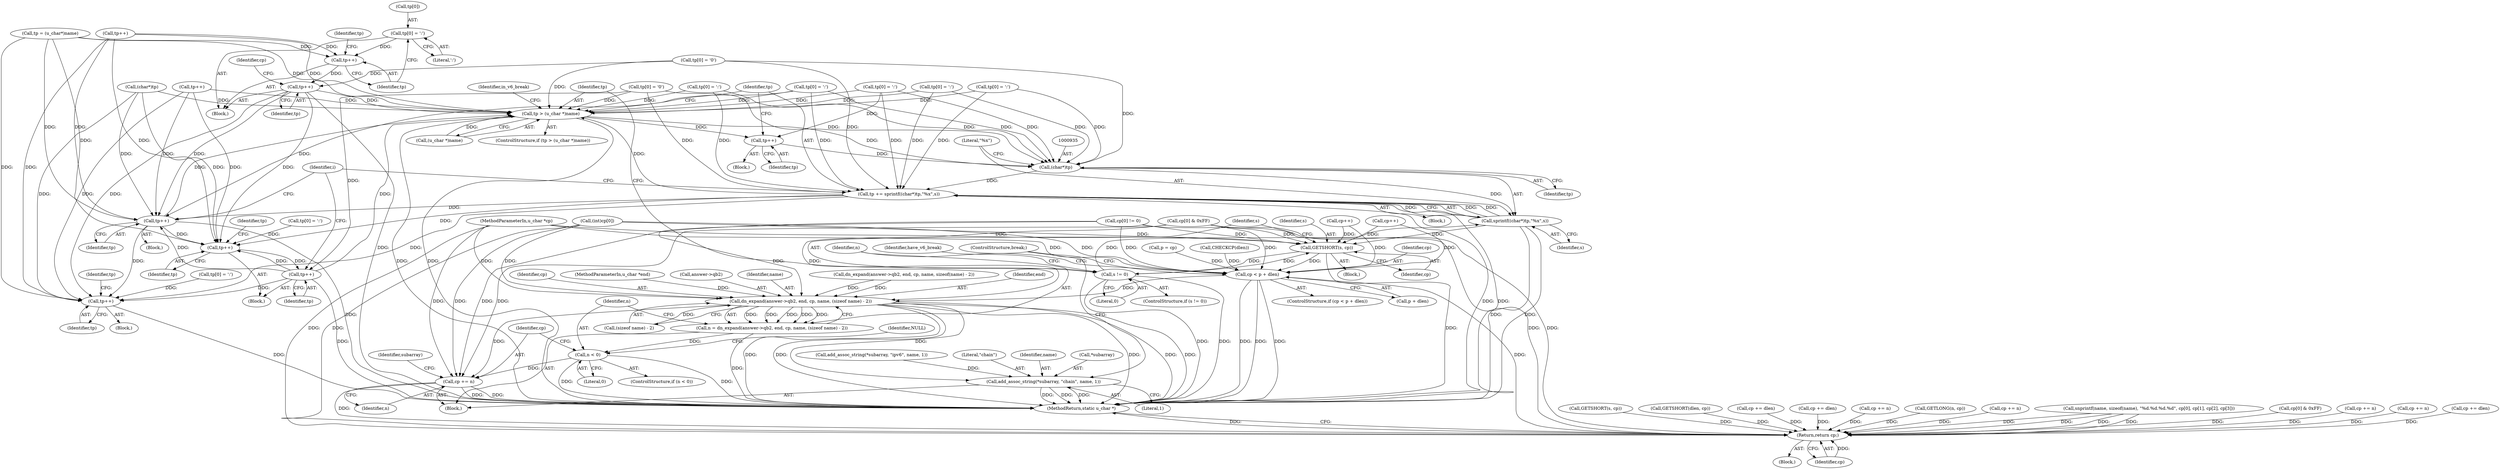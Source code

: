 digraph "0_php-src_2fefae47716d501aec41c1102f3fd4531f070b05_0@array" {
"1000874" [label="(Call,tp[0] = ':')"];
"1000879" [label="(Call,tp++)"];
"1000886" [label="(Call,tp++)"];
"1000915" [label="(Call,tp > (u_char *)name)"];
"1000929" [label="(Call,tp++)"];
"1000934" [label="(Call,(char*)tp)"];
"1000931" [label="(Call,tp += sprintf((char*)tp,\"%x\",s))"];
"1000956" [label="(Call,tp++)"];
"1000968" [label="(Call,tp++)"];
"1000975" [label="(Call,tp++)"];
"1000987" [label="(Call,tp++)"];
"1000933" [label="(Call,sprintf((char*)tp,\"%x\",s))"];
"1000906" [label="(Call,GETSHORT(s, cp))"];
"1000910" [label="(Call,s != 0)"];
"1001001" [label="(Call,cp < p + dlen)"];
"1001009" [label="(Call,dn_expand(answer->qb2, end, cp, name, (sizeof name) - 2))"];
"1001007" [label="(Call,n = dn_expand(answer->qb2, end, cp, name, (sizeof name) - 2))"];
"1001021" [label="(Call,n < 0)"];
"1001027" [label="(Call,cp += n)"];
"1001245" [label="(Return,return cp;)"];
"1001030" [label="(Call,add_assoc_string(*subarray, \"chain\", name, 1))"];
"1000889" [label="(Identifier,cp)"];
"1001032" [label="(Identifier,subarray)"];
"1001000" [label="(ControlStructure,if (cp < p + dlen))"];
"1000113" [label="(Block,)"];
"1000879" [label="(Call,tp++)"];
"1000874" [label="(Call,tp[0] = ':')"];
"1000930" [label="(Identifier,tp)"];
"1000920" [label="(Block,)"];
"1000970" [label="(Call,tp[0] = '0')"];
"1001013" [label="(Identifier,end)"];
"1001033" [label="(Literal,\"chain\")"];
"1000773" [label="(Call,(int)cp[0])"];
"1001014" [label="(Identifier,cp)"];
"1000936" [label="(Identifier,tp)"];
"1000657" [label="(Call,GETSHORT(s, cp))"];
"1001023" [label="(Literal,0)"];
"1001003" [label="(Call,p + dlen)"];
"1000165" [label="(Call,GETSHORT(dlen, cp))"];
"1000969" [label="(Identifier,tp)"];
"1001241" [label="(Call,cp += dlen)"];
"1000886" [label="(Call,tp++)"];
"1000957" [label="(Identifier,tp)"];
"1001008" [label="(Identifier,n)"];
"1001034" [label="(Identifier,name)"];
"1000929" [label="(Call,tp++)"];
"1001001" [label="(Call,cp < p + dlen)"];
"1000951" [label="(Call,tp[0] = ':')"];
"1001006" [label="(Block,)"];
"1000888" [label="(Call,cp++)"];
"1001031" [label="(Call,*subarray)"];
"1000107" [label="(MethodParameterIn,u_char *end)"];
"1000909" [label="(ControlStructure,if (s != 0))"];
"1001010" [label="(Call,answer->qb2)"];
"1000106" [label="(MethodParameterIn,u_char *cp)"];
"1000275" [label="(Call,cp += dlen)"];
"1000913" [label="(Block,)"];
"1001016" [label="(Call,(sizeof name) - 2)"];
"1001026" [label="(Identifier,NULL)"];
"1000917" [label="(Call,(u_char *)name)"];
"1000911" [label="(Identifier,s)"];
"1000875" [label="(Call,tp[0])"];
"1000962" [label="(Block,)"];
"1001245" [label="(Return,return cp;)"];
"1000938" [label="(Identifier,s)"];
"1000987" [label="(Call,tp++)"];
"1000906" [label="(Call,GETSHORT(s, cp))"];
"1000916" [label="(Identifier,tp)"];
"1000802" [label="(Call,tp[0] = ':')"];
"1000786" [label="(Call,tp = (u_char*)name)"];
"1000914" [label="(ControlStructure,if (tp > (u_char *)name))"];
"1000972" [label="(Identifier,tp)"];
"1000922" [label="(Identifier,in_v6_break)"];
"1001002" [label="(Identifier,cp)"];
"1000903" [label="(Block,)"];
"1001021" [label="(Call,n < 0)"];
"1000779" [label="(Call,cp++)"];
"1000968" [label="(Call,tp++)"];
"1000833" [label="(Call,tp[0] = ':')"];
"1000414" [label="(Call,cp += n)"];
"1000759" [label="(Call,p = cp)"];
"1000628" [label="(Call,GETLONG(n, cp))"];
"1000841" [label="(Call,(char*)tp)"];
"1000352" [label="(Call,cp += n)"];
"1000252" [label="(Call,snprintf(name, sizeof(name), \"%d.%d.%d.%d\", cp[0], cp[1], cp[2], cp[3]))"];
"1000924" [label="(Call,tp[0] = ':')"];
"1000880" [label="(Identifier,tp)"];
"1000908" [label="(Identifier,cp)"];
"1000902" [label="(Identifier,i)"];
"1000982" [label="(Call,tp[0] = ':')"];
"1001183" [label="(Call,cp[0] & 0xFF)"];
"1000944" [label="(Block,)"];
"1001246" [label="(Identifier,cp)"];
"1001022" [label="(Identifier,n)"];
"1001224" [label="(Call,cp += n)"];
"1001027" [label="(Call,cp += n)"];
"1001020" [label="(ControlStructure,if (n < 0))"];
"1000915" [label="(Call,tp > (u_char *)name)"];
"1001092" [label="(Call,cp += n)"];
"1000511" [label="(Call,cp += dlen)"];
"1000807" [label="(Call,tp++)"];
"1000862" [label="(Call,tp[0] = ':')"];
"1000994" [label="(Call,add_assoc_string(*subarray, \"ipv6\", name, 1))"];
"1001028" [label="(Identifier,cp)"];
"1000912" [label="(Literal,0)"];
"1001009" [label="(Call,dn_expand(answer->qb2, end, cp, name, (sizeof name) - 2))"];
"1000963" [label="(Call,tp[0] = ':')"];
"1001029" [label="(Identifier,n)"];
"1001030" [label="(Call,add_assoc_string(*subarray, \"chain\", name, 1))"];
"1000932" [label="(Identifier,tp)"];
"1000873" [label="(Block,)"];
"1000981" [label="(Block,)"];
"1000937" [label="(Literal,\"%x\")"];
"1000943" [label="(Identifier,have_v6_break)"];
"1000878" [label="(Literal,':')"];
"1000991" [label="(Identifier,tp)"];
"1001035" [label="(Literal,1)"];
"1000817" [label="(Call,cp[0] != 0)"];
"1000910" [label="(Call,s != 0)"];
"1000867" [label="(Call,tp++)"];
"1001015" [label="(Identifier,name)"];
"1000975" [label="(Call,tp++)"];
"1000136" [label="(Call,dn_expand(answer->qb2, end, cp, name, sizeof(name) - 2))"];
"1000881" [label="(Call,tp[0] = '0')"];
"1000988" [label="(Identifier,tp)"];
"1000883" [label="(Identifier,tp)"];
"1000907" [label="(Identifier,s)"];
"1001247" [label="(MethodReturn,static u_char *)"];
"1000931" [label="(Call,tp += sprintf((char*)tp,\"%x\",s))"];
"1000845" [label="(Call,cp[0] & 0xFF)"];
"1001007" [label="(Call,n = dn_expand(answer->qb2, end, cp, name, (sizeof name) - 2))"];
"1001036" [label="(ControlStructure,break;)"];
"1000956" [label="(Call,tp++)"];
"1000933" [label="(Call,sprintf((char*)tp,\"%x\",s))"];
"1000168" [label="(Call,CHECKCP(dlen))"];
"1000976" [label="(Identifier,tp)"];
"1000934" [label="(Call,(char*)tp)"];
"1000887" [label="(Identifier,tp)"];
"1000874" -> "1000873"  [label="AST: "];
"1000874" -> "1000878"  [label="CFG: "];
"1000875" -> "1000874"  [label="AST: "];
"1000878" -> "1000874"  [label="AST: "];
"1000880" -> "1000874"  [label="CFG: "];
"1000874" -> "1000879"  [label="DDG: "];
"1000879" -> "1000873"  [label="AST: "];
"1000879" -> "1000880"  [label="CFG: "];
"1000880" -> "1000879"  [label="AST: "];
"1000883" -> "1000879"  [label="CFG: "];
"1000807" -> "1000879"  [label="DDG: "];
"1000786" -> "1000879"  [label="DDG: "];
"1000879" -> "1000886"  [label="DDG: "];
"1000886" -> "1000873"  [label="AST: "];
"1000886" -> "1000887"  [label="CFG: "];
"1000887" -> "1000886"  [label="AST: "];
"1000889" -> "1000886"  [label="CFG: "];
"1000886" -> "1001247"  [label="DDG: "];
"1000881" -> "1000886"  [label="DDG: "];
"1000886" -> "1000915"  [label="DDG: "];
"1000886" -> "1000956"  [label="DDG: "];
"1000886" -> "1000968"  [label="DDG: "];
"1000886" -> "1000987"  [label="DDG: "];
"1000915" -> "1000914"  [label="AST: "];
"1000915" -> "1000917"  [label="CFG: "];
"1000916" -> "1000915"  [label="AST: "];
"1000917" -> "1000915"  [label="AST: "];
"1000922" -> "1000915"  [label="CFG: "];
"1000932" -> "1000915"  [label="CFG: "];
"1000915" -> "1001247"  [label="DDG: "];
"1000915" -> "1001247"  [label="DDG: "];
"1000841" -> "1000915"  [label="DDG: "];
"1000802" -> "1000915"  [label="DDG: "];
"1000924" -> "1000915"  [label="DDG: "];
"1000956" -> "1000915"  [label="DDG: "];
"1000881" -> "1000915"  [label="DDG: "];
"1000862" -> "1000915"  [label="DDG: "];
"1000867" -> "1000915"  [label="DDG: "];
"1000931" -> "1000915"  [label="DDG: "];
"1000975" -> "1000915"  [label="DDG: "];
"1000807" -> "1000915"  [label="DDG: "];
"1000833" -> "1000915"  [label="DDG: "];
"1000951" -> "1000915"  [label="DDG: "];
"1000786" -> "1000915"  [label="DDG: "];
"1000970" -> "1000915"  [label="DDG: "];
"1000917" -> "1000915"  [label="DDG: "];
"1000915" -> "1000929"  [label="DDG: "];
"1000915" -> "1000934"  [label="DDG: "];
"1000929" -> "1000920"  [label="AST: "];
"1000929" -> "1000930"  [label="CFG: "];
"1000930" -> "1000929"  [label="AST: "];
"1000932" -> "1000929"  [label="CFG: "];
"1000924" -> "1000929"  [label="DDG: "];
"1000929" -> "1000934"  [label="DDG: "];
"1000934" -> "1000933"  [label="AST: "];
"1000934" -> "1000936"  [label="CFG: "];
"1000935" -> "1000934"  [label="AST: "];
"1000936" -> "1000934"  [label="AST: "];
"1000937" -> "1000934"  [label="CFG: "];
"1000934" -> "1000931"  [label="DDG: "];
"1000934" -> "1000933"  [label="DDG: "];
"1000833" -> "1000934"  [label="DDG: "];
"1000802" -> "1000934"  [label="DDG: "];
"1000924" -> "1000934"  [label="DDG: "];
"1000951" -> "1000934"  [label="DDG: "];
"1000970" -> "1000934"  [label="DDG: "];
"1000862" -> "1000934"  [label="DDG: "];
"1000881" -> "1000934"  [label="DDG: "];
"1000931" -> "1000913"  [label="AST: "];
"1000931" -> "1000933"  [label="CFG: "];
"1000932" -> "1000931"  [label="AST: "];
"1000933" -> "1000931"  [label="AST: "];
"1000902" -> "1000931"  [label="CFG: "];
"1000931" -> "1001247"  [label="DDG: "];
"1000931" -> "1001247"  [label="DDG: "];
"1000933" -> "1000931"  [label="DDG: "];
"1000933" -> "1000931"  [label="DDG: "];
"1000933" -> "1000931"  [label="DDG: "];
"1000802" -> "1000931"  [label="DDG: "];
"1000924" -> "1000931"  [label="DDG: "];
"1000951" -> "1000931"  [label="DDG: "];
"1000970" -> "1000931"  [label="DDG: "];
"1000881" -> "1000931"  [label="DDG: "];
"1000862" -> "1000931"  [label="DDG: "];
"1000833" -> "1000931"  [label="DDG: "];
"1000931" -> "1000956"  [label="DDG: "];
"1000931" -> "1000968"  [label="DDG: "];
"1000931" -> "1000987"  [label="DDG: "];
"1000956" -> "1000944"  [label="AST: "];
"1000956" -> "1000957"  [label="CFG: "];
"1000957" -> "1000956"  [label="AST: "];
"1000902" -> "1000956"  [label="CFG: "];
"1000956" -> "1001247"  [label="DDG: "];
"1000841" -> "1000956"  [label="DDG: "];
"1000807" -> "1000956"  [label="DDG: "];
"1000786" -> "1000956"  [label="DDG: "];
"1000867" -> "1000956"  [label="DDG: "];
"1000975" -> "1000956"  [label="DDG: "];
"1000951" -> "1000956"  [label="DDG: "];
"1000956" -> "1000968"  [label="DDG: "];
"1000956" -> "1000987"  [label="DDG: "];
"1000968" -> "1000962"  [label="AST: "];
"1000968" -> "1000969"  [label="CFG: "];
"1000969" -> "1000968"  [label="AST: "];
"1000972" -> "1000968"  [label="CFG: "];
"1000841" -> "1000968"  [label="DDG: "];
"1000807" -> "1000968"  [label="DDG: "];
"1000963" -> "1000968"  [label="DDG: "];
"1000786" -> "1000968"  [label="DDG: "];
"1000867" -> "1000968"  [label="DDG: "];
"1000975" -> "1000968"  [label="DDG: "];
"1000968" -> "1000975"  [label="DDG: "];
"1000975" -> "1000962"  [label="AST: "];
"1000975" -> "1000976"  [label="CFG: "];
"1000976" -> "1000975"  [label="AST: "];
"1000902" -> "1000975"  [label="CFG: "];
"1000975" -> "1001247"  [label="DDG: "];
"1000970" -> "1000975"  [label="DDG: "];
"1000975" -> "1000987"  [label="DDG: "];
"1000987" -> "1000981"  [label="AST: "];
"1000987" -> "1000988"  [label="CFG: "];
"1000988" -> "1000987"  [label="AST: "];
"1000991" -> "1000987"  [label="CFG: "];
"1000987" -> "1001247"  [label="DDG: "];
"1000841" -> "1000987"  [label="DDG: "];
"1000807" -> "1000987"  [label="DDG: "];
"1000786" -> "1000987"  [label="DDG: "];
"1000982" -> "1000987"  [label="DDG: "];
"1000867" -> "1000987"  [label="DDG: "];
"1000933" -> "1000938"  [label="CFG: "];
"1000937" -> "1000933"  [label="AST: "];
"1000938" -> "1000933"  [label="AST: "];
"1000933" -> "1001247"  [label="DDG: "];
"1000933" -> "1001247"  [label="DDG: "];
"1000933" -> "1000906"  [label="DDG: "];
"1000910" -> "1000933"  [label="DDG: "];
"1000906" -> "1000903"  [label="AST: "];
"1000906" -> "1000908"  [label="CFG: "];
"1000907" -> "1000906"  [label="AST: "];
"1000908" -> "1000906"  [label="AST: "];
"1000911" -> "1000906"  [label="CFG: "];
"1000906" -> "1001247"  [label="DDG: "];
"1000910" -> "1000906"  [label="DDG: "];
"1000779" -> "1000906"  [label="DDG: "];
"1000817" -> "1000906"  [label="DDG: "];
"1000845" -> "1000906"  [label="DDG: "];
"1000888" -> "1000906"  [label="DDG: "];
"1000773" -> "1000906"  [label="DDG: "];
"1000106" -> "1000906"  [label="DDG: "];
"1000906" -> "1000910"  [label="DDG: "];
"1000906" -> "1001001"  [label="DDG: "];
"1000910" -> "1000909"  [label="AST: "];
"1000910" -> "1000912"  [label="CFG: "];
"1000911" -> "1000910"  [label="AST: "];
"1000912" -> "1000910"  [label="AST: "];
"1000916" -> "1000910"  [label="CFG: "];
"1000943" -> "1000910"  [label="CFG: "];
"1000910" -> "1001247"  [label="DDG: "];
"1000910" -> "1001247"  [label="DDG: "];
"1001001" -> "1001000"  [label="AST: "];
"1001001" -> "1001003"  [label="CFG: "];
"1001002" -> "1001001"  [label="AST: "];
"1001003" -> "1001001"  [label="AST: "];
"1001008" -> "1001001"  [label="CFG: "];
"1001036" -> "1001001"  [label="CFG: "];
"1001001" -> "1001247"  [label="DDG: "];
"1001001" -> "1001247"  [label="DDG: "];
"1001001" -> "1001247"  [label="DDG: "];
"1000779" -> "1001001"  [label="DDG: "];
"1000817" -> "1001001"  [label="DDG: "];
"1000845" -> "1001001"  [label="DDG: "];
"1000888" -> "1001001"  [label="DDG: "];
"1000773" -> "1001001"  [label="DDG: "];
"1000106" -> "1001001"  [label="DDG: "];
"1000759" -> "1001001"  [label="DDG: "];
"1000168" -> "1001001"  [label="DDG: "];
"1001001" -> "1001009"  [label="DDG: "];
"1001001" -> "1001245"  [label="DDG: "];
"1001009" -> "1001007"  [label="AST: "];
"1001009" -> "1001016"  [label="CFG: "];
"1001010" -> "1001009"  [label="AST: "];
"1001013" -> "1001009"  [label="AST: "];
"1001014" -> "1001009"  [label="AST: "];
"1001015" -> "1001009"  [label="AST: "];
"1001016" -> "1001009"  [label="AST: "];
"1001007" -> "1001009"  [label="CFG: "];
"1001009" -> "1001247"  [label="DDG: "];
"1001009" -> "1001247"  [label="DDG: "];
"1001009" -> "1001247"  [label="DDG: "];
"1001009" -> "1001247"  [label="DDG: "];
"1001009" -> "1001247"  [label="DDG: "];
"1001009" -> "1001007"  [label="DDG: "];
"1001009" -> "1001007"  [label="DDG: "];
"1001009" -> "1001007"  [label="DDG: "];
"1001009" -> "1001007"  [label="DDG: "];
"1001009" -> "1001007"  [label="DDG: "];
"1000136" -> "1001009"  [label="DDG: "];
"1000136" -> "1001009"  [label="DDG: "];
"1000107" -> "1001009"  [label="DDG: "];
"1000817" -> "1001009"  [label="DDG: "];
"1000845" -> "1001009"  [label="DDG: "];
"1000773" -> "1001009"  [label="DDG: "];
"1000106" -> "1001009"  [label="DDG: "];
"1001016" -> "1001009"  [label="DDG: "];
"1001009" -> "1001027"  [label="DDG: "];
"1001009" -> "1001030"  [label="DDG: "];
"1001007" -> "1001006"  [label="AST: "];
"1001008" -> "1001007"  [label="AST: "];
"1001022" -> "1001007"  [label="CFG: "];
"1001007" -> "1001247"  [label="DDG: "];
"1001007" -> "1001021"  [label="DDG: "];
"1001021" -> "1001020"  [label="AST: "];
"1001021" -> "1001023"  [label="CFG: "];
"1001022" -> "1001021"  [label="AST: "];
"1001023" -> "1001021"  [label="AST: "];
"1001026" -> "1001021"  [label="CFG: "];
"1001028" -> "1001021"  [label="CFG: "];
"1001021" -> "1001247"  [label="DDG: "];
"1001021" -> "1001247"  [label="DDG: "];
"1001021" -> "1001027"  [label="DDG: "];
"1001027" -> "1001006"  [label="AST: "];
"1001027" -> "1001029"  [label="CFG: "];
"1001028" -> "1001027"  [label="AST: "];
"1001029" -> "1001027"  [label="AST: "];
"1001032" -> "1001027"  [label="CFG: "];
"1001027" -> "1001247"  [label="DDG: "];
"1001027" -> "1001247"  [label="DDG: "];
"1000817" -> "1001027"  [label="DDG: "];
"1000845" -> "1001027"  [label="DDG: "];
"1000773" -> "1001027"  [label="DDG: "];
"1000106" -> "1001027"  [label="DDG: "];
"1001027" -> "1001245"  [label="DDG: "];
"1001245" -> "1000113"  [label="AST: "];
"1001245" -> "1001246"  [label="CFG: "];
"1001246" -> "1001245"  [label="AST: "];
"1001247" -> "1001245"  [label="CFG: "];
"1001245" -> "1001247"  [label="DDG: "];
"1001246" -> "1001245"  [label="DDG: "];
"1000817" -> "1001245"  [label="DDG: "];
"1000352" -> "1001245"  [label="DDG: "];
"1000165" -> "1001245"  [label="DDG: "];
"1000252" -> "1001245"  [label="DDG: "];
"1000252" -> "1001245"  [label="DDG: "];
"1000252" -> "1001245"  [label="DDG: "];
"1000252" -> "1001245"  [label="DDG: "];
"1000845" -> "1001245"  [label="DDG: "];
"1000628" -> "1001245"  [label="DDG: "];
"1001183" -> "1001245"  [label="DDG: "];
"1000275" -> "1001245"  [label="DDG: "];
"1001224" -> "1001245"  [label="DDG: "];
"1000414" -> "1001245"  [label="DDG: "];
"1001241" -> "1001245"  [label="DDG: "];
"1000657" -> "1001245"  [label="DDG: "];
"1000511" -> "1001245"  [label="DDG: "];
"1001092" -> "1001245"  [label="DDG: "];
"1000773" -> "1001245"  [label="DDG: "];
"1000106" -> "1001245"  [label="DDG: "];
"1001030" -> "1001006"  [label="AST: "];
"1001030" -> "1001035"  [label="CFG: "];
"1001031" -> "1001030"  [label="AST: "];
"1001033" -> "1001030"  [label="AST: "];
"1001034" -> "1001030"  [label="AST: "];
"1001035" -> "1001030"  [label="AST: "];
"1001036" -> "1001030"  [label="CFG: "];
"1001030" -> "1001247"  [label="DDG: "];
"1001030" -> "1001247"  [label="DDG: "];
"1001030" -> "1001247"  [label="DDG: "];
"1000994" -> "1001030"  [label="DDG: "];
}
